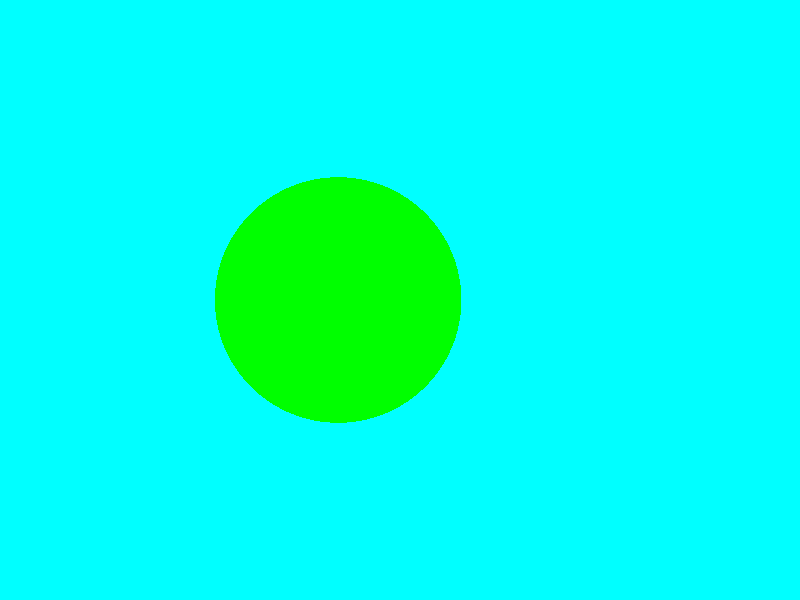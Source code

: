 // -----------------------------------------------------------------------
// Uebungen zur Constructive Solid Geometry (CSG) 
// Beispiel: eine individuelle Kugel (links angeordnet) 

#include "colors.inc"
background { Cyan }
camera {
  location <0, 1, -10>
  look_at <0, 0, 0> 
  angle 36
}
light_source { <500, 500, -1000> White } 

sphere { 0, 1 
  pigment { Green } 
  translate -.5*x 
} 

